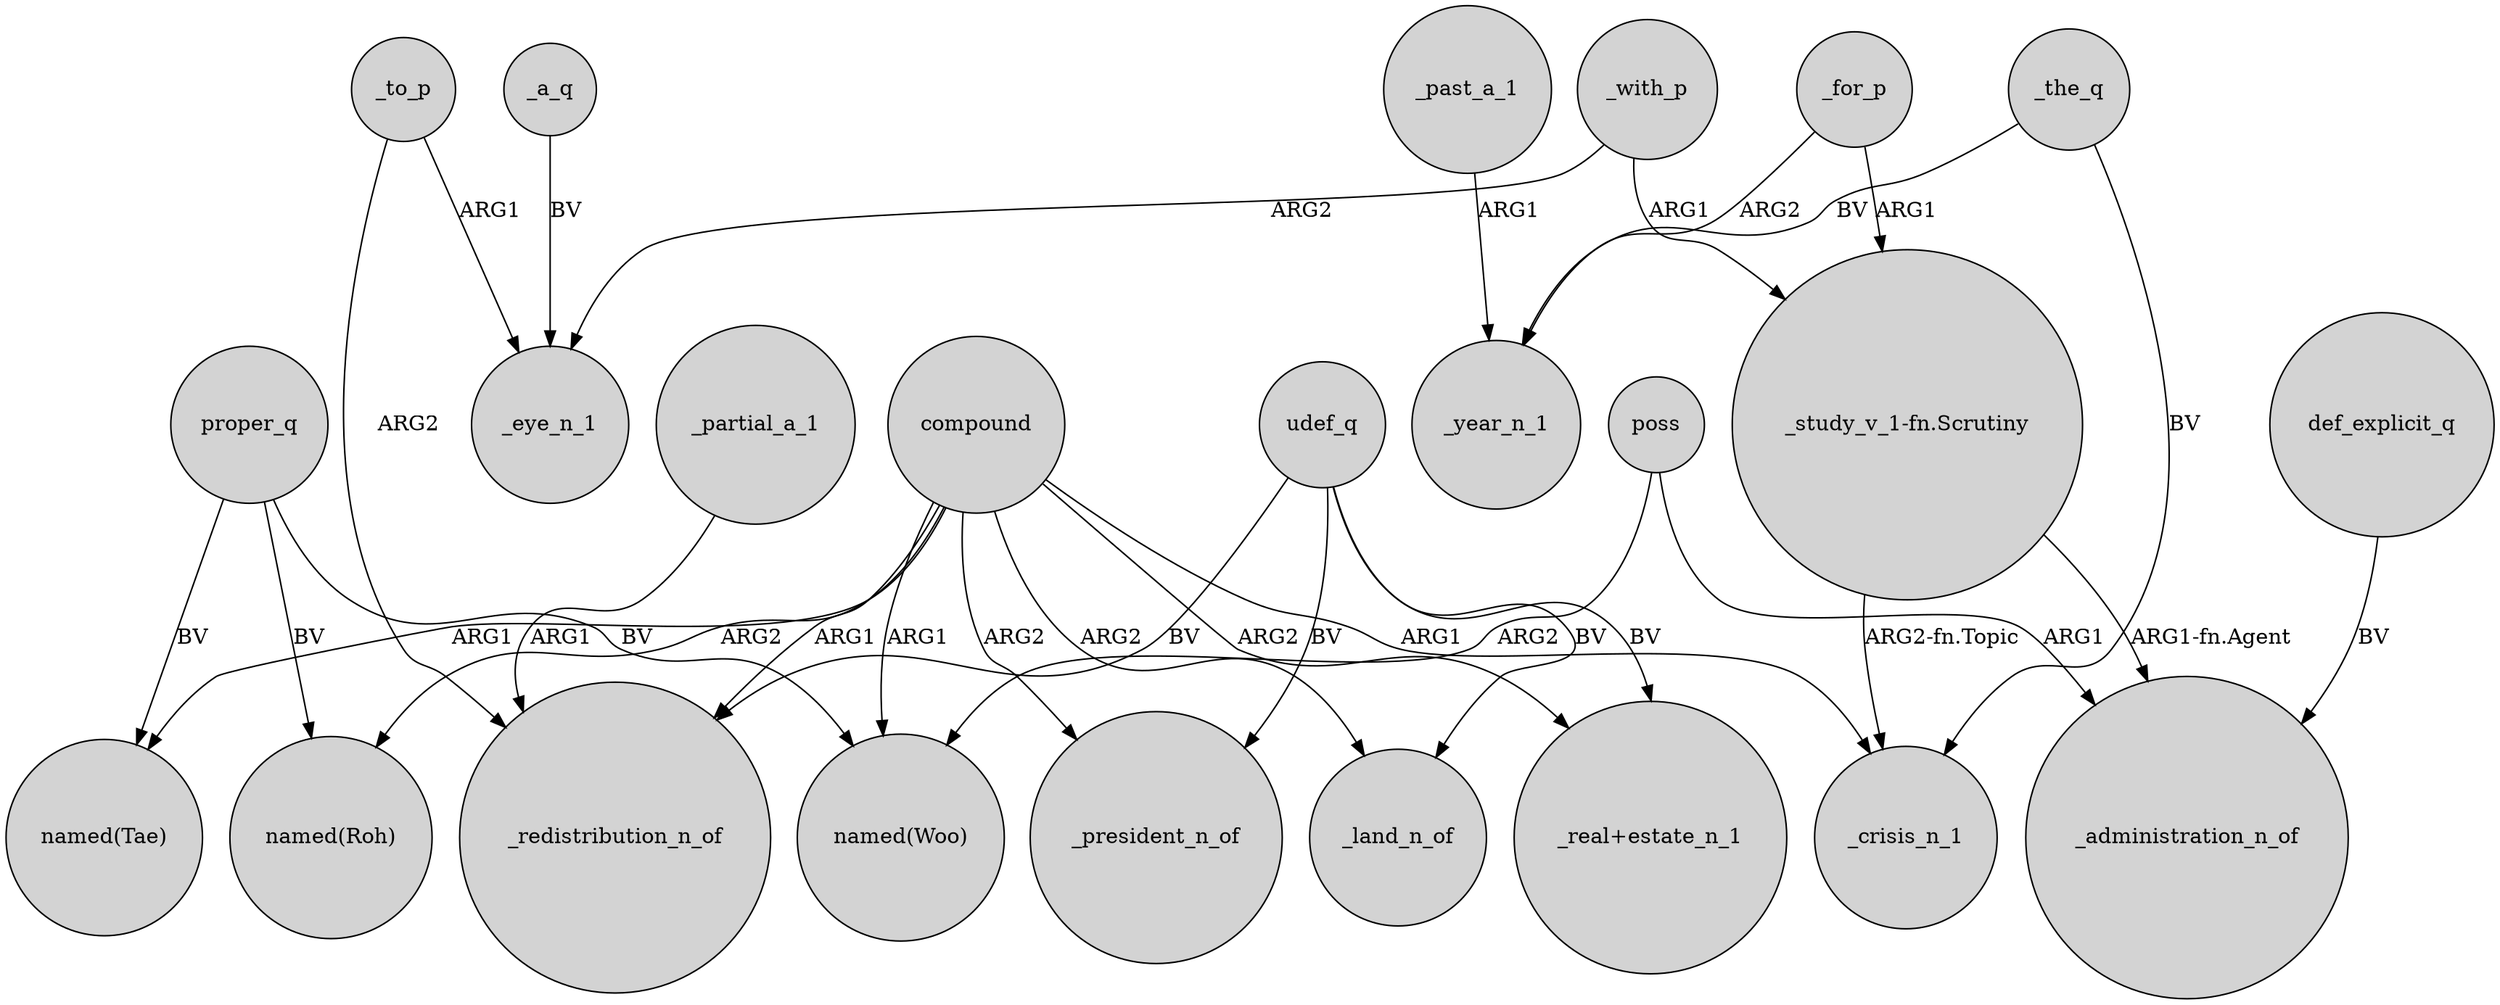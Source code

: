 digraph {
	node [shape=circle style=filled]
	_a_q -> _eye_n_1 [label=BV]
	"_study_v_1-fn.Scrutiny" -> _administration_n_of [label="ARG1-fn.Agent"]
	proper_q -> "named(Tae)" [label=BV]
	_to_p -> _redistribution_n_of [label=ARG2]
	compound -> _president_n_of [label=ARG2]
	poss -> _administration_n_of [label=ARG1]
	_for_p -> _year_n_1 [label=ARG2]
	compound -> _crisis_n_1 [label=ARG1]
	poss -> "named(Woo)" [label=ARG2]
	_the_q -> _crisis_n_1 [label=BV]
	_partial_a_1 -> _redistribution_n_of [label=ARG1]
	udef_q -> _land_n_of [label=BV]
	compound -> "_real+estate_n_1" [label=ARG2]
	def_explicit_q -> _administration_n_of [label=BV]
	_past_a_1 -> _year_n_1 [label=ARG1]
	compound -> "named(Roh)" [label=ARG2]
	proper_q -> "named(Woo)" [label=BV]
	compound -> _land_n_of [label=ARG2]
	udef_q -> _president_n_of [label=BV]
	proper_q -> "named(Roh)" [label=BV]
	"_study_v_1-fn.Scrutiny" -> _crisis_n_1 [label="ARG2-fn.Topic"]
	_for_p -> "_study_v_1-fn.Scrutiny" [label=ARG1]
	compound -> _redistribution_n_of [label=ARG1]
	udef_q -> "_real+estate_n_1" [label=BV]
	_to_p -> _eye_n_1 [label=ARG1]
	_with_p -> "_study_v_1-fn.Scrutiny" [label=ARG1]
	_the_q -> _year_n_1 [label=BV]
	_with_p -> _eye_n_1 [label=ARG2]
	compound -> "named(Tae)" [label=ARG1]
	compound -> "named(Woo)" [label=ARG1]
	udef_q -> _redistribution_n_of [label=BV]
}
